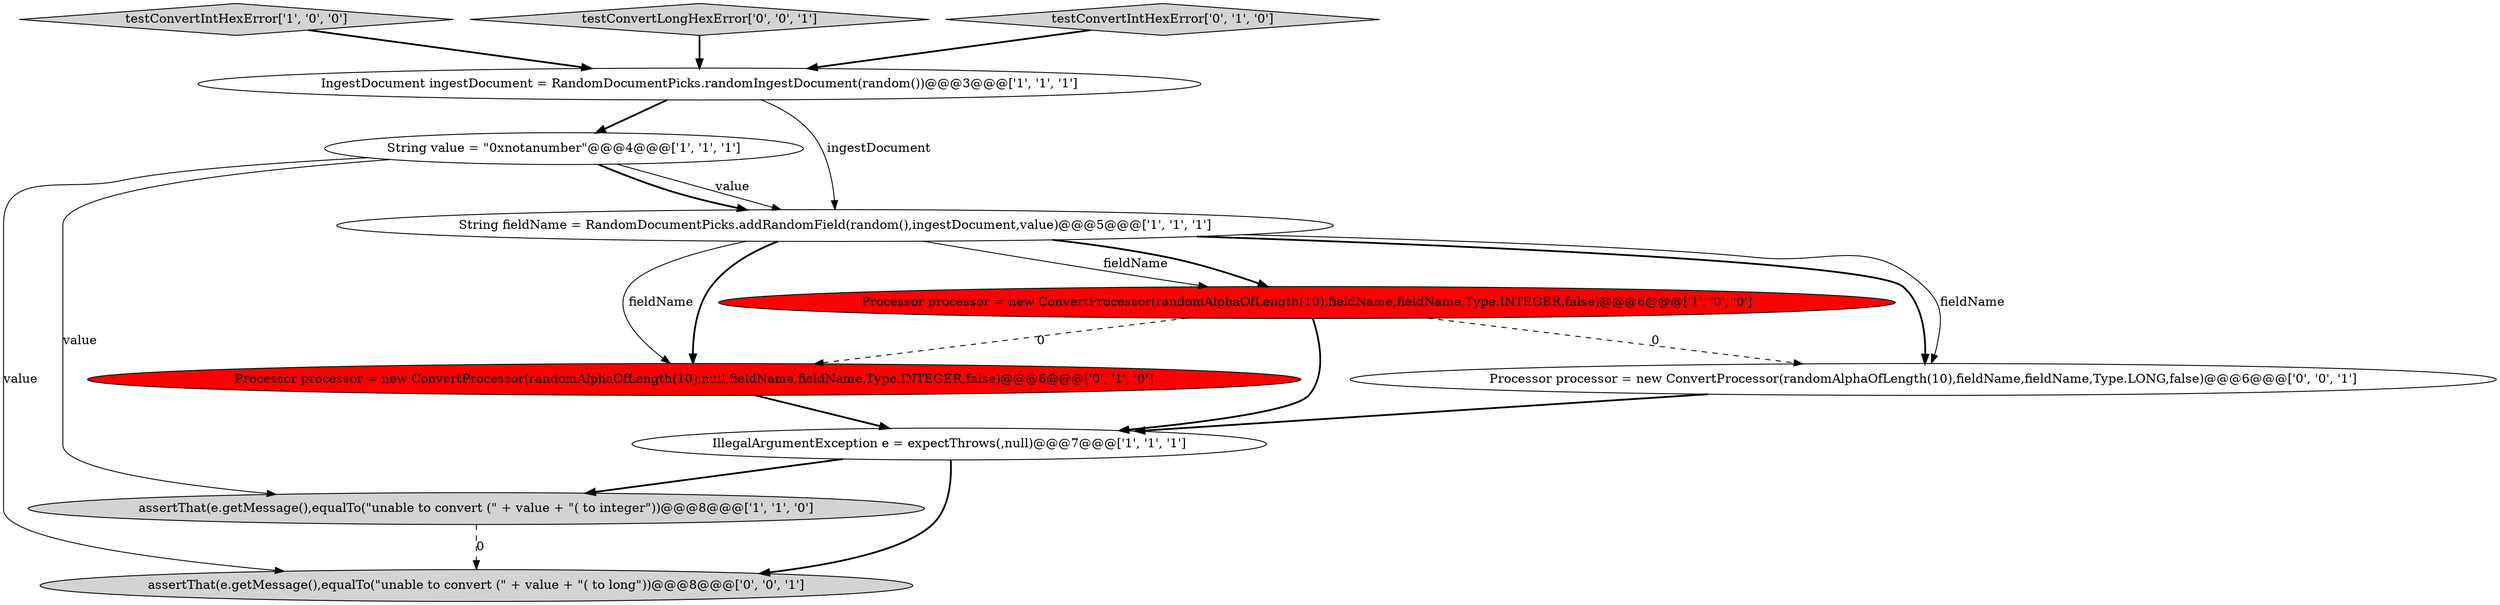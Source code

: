 digraph {
7 [style = filled, label = "Processor processor = new ConvertProcessor(randomAlphaOfLength(10),null,fieldName,fieldName,Type.INTEGER,false)@@@6@@@['0', '1', '0']", fillcolor = red, shape = ellipse image = "AAA1AAABBB2BBB"];
5 [style = filled, label = "String value = \"0xnotanumber\"@@@4@@@['1', '1', '1']", fillcolor = white, shape = ellipse image = "AAA0AAABBB1BBB"];
1 [style = filled, label = "testConvertIntHexError['1', '0', '0']", fillcolor = lightgray, shape = diamond image = "AAA0AAABBB1BBB"];
9 [style = filled, label = "testConvertLongHexError['0', '0', '1']", fillcolor = lightgray, shape = diamond image = "AAA0AAABBB3BBB"];
8 [style = filled, label = "testConvertIntHexError['0', '1', '0']", fillcolor = lightgray, shape = diamond image = "AAA0AAABBB2BBB"];
4 [style = filled, label = "String fieldName = RandomDocumentPicks.addRandomField(random(),ingestDocument,value)@@@5@@@['1', '1', '1']", fillcolor = white, shape = ellipse image = "AAA0AAABBB1BBB"];
2 [style = filled, label = "IngestDocument ingestDocument = RandomDocumentPicks.randomIngestDocument(random())@@@3@@@['1', '1', '1']", fillcolor = white, shape = ellipse image = "AAA0AAABBB1BBB"];
6 [style = filled, label = "Processor processor = new ConvertProcessor(randomAlphaOfLength(10),fieldName,fieldName,Type.INTEGER,false)@@@6@@@['1', '0', '0']", fillcolor = red, shape = ellipse image = "AAA1AAABBB1BBB"];
11 [style = filled, label = "assertThat(e.getMessage(),equalTo(\"unable to convert (\" + value + \"( to long\"))@@@8@@@['0', '0', '1']", fillcolor = lightgray, shape = ellipse image = "AAA0AAABBB3BBB"];
3 [style = filled, label = "IllegalArgumentException e = expectThrows(,null)@@@7@@@['1', '1', '1']", fillcolor = white, shape = ellipse image = "AAA0AAABBB1BBB"];
0 [style = filled, label = "assertThat(e.getMessage(),equalTo(\"unable to convert (\" + value + \"( to integer\"))@@@8@@@['1', '1', '0']", fillcolor = lightgray, shape = ellipse image = "AAA0AAABBB1BBB"];
10 [style = filled, label = "Processor processor = new ConvertProcessor(randomAlphaOfLength(10),fieldName,fieldName,Type.LONG,false)@@@6@@@['0', '0', '1']", fillcolor = white, shape = ellipse image = "AAA0AAABBB3BBB"];
4->10 [style = bold, label=""];
6->3 [style = bold, label=""];
5->4 [style = solid, label="value"];
4->6 [style = solid, label="fieldName"];
4->6 [style = bold, label=""];
9->2 [style = bold, label=""];
6->7 [style = dashed, label="0"];
3->11 [style = bold, label=""];
10->3 [style = bold, label=""];
0->11 [style = dashed, label="0"];
4->10 [style = solid, label="fieldName"];
5->0 [style = solid, label="value"];
7->3 [style = bold, label=""];
3->0 [style = bold, label=""];
4->7 [style = bold, label=""];
6->10 [style = dashed, label="0"];
2->4 [style = solid, label="ingestDocument"];
8->2 [style = bold, label=""];
4->7 [style = solid, label="fieldName"];
5->4 [style = bold, label=""];
1->2 [style = bold, label=""];
5->11 [style = solid, label="value"];
2->5 [style = bold, label=""];
}
